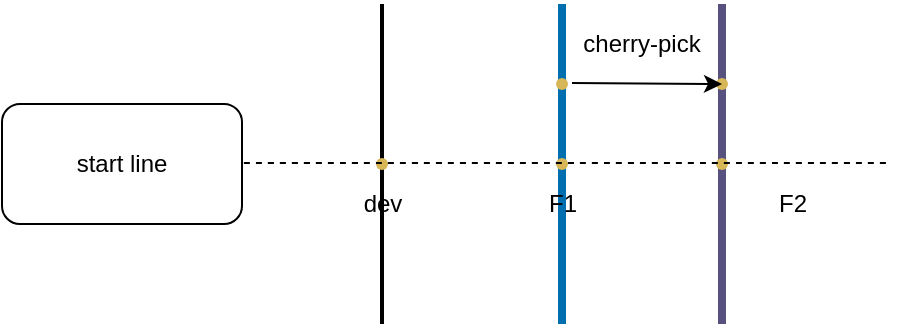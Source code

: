 <mxfile>
    <diagram id="-l4Dzl7arYn1sYrmqnic" name="Page-1">
        <mxGraphModel dx="1299" dy="917" grid="1" gridSize="10" guides="1" tooltips="1" connect="1" arrows="1" fold="1" page="1" pageScale="1" pageWidth="1000000" pageHeight="1000000" math="0" shadow="0">
            <root>
                <mxCell id="0"/>
                <mxCell id="1" parent="0"/>
                <mxCell id="2" value="" style="line;strokeWidth=4;direction=south;html=1;perimeter=backbonePerimeter;points=[];outlineConnect=0;fillColor=#1ba1e2;strokeColor=#006EAF;fontColor=#ffffff;" vertex="1" parent="1">
                    <mxGeometry x="535" y="230" width="10" height="160" as="geometry"/>
                </mxCell>
                <mxCell id="7" value="" style="line;strokeWidth=4;direction=south;html=1;perimeter=backbonePerimeter;points=[];outlineConnect=0;fillColor=#d0cee2;strokeColor=#56517e;" vertex="1" parent="1">
                    <mxGeometry x="615" y="230" width="10" height="160" as="geometry"/>
                </mxCell>
                <mxCell id="8" value="F1" style="text;html=1;align=center;verticalAlign=middle;resizable=0;points=[];autosize=1;strokeColor=none;fillColor=none;" vertex="1" parent="1">
                    <mxGeometry x="525" y="320" width="30" height="20" as="geometry"/>
                </mxCell>
                <mxCell id="9" value="F2" style="text;html=1;align=center;verticalAlign=middle;resizable=0;points=[];autosize=1;strokeColor=none;fillColor=none;" vertex="1" parent="1">
                    <mxGeometry x="640" y="320" width="30" height="20" as="geometry"/>
                </mxCell>
                <mxCell id="11" value="" style="line;strokeWidth=2;direction=south;html=1;" vertex="1" parent="1">
                    <mxGeometry x="445" y="230" width="10" height="160" as="geometry"/>
                </mxCell>
                <mxCell id="12" value="dev" style="text;html=1;align=center;verticalAlign=middle;resizable=0;points=[];autosize=1;strokeColor=none;fillColor=none;" vertex="1" parent="1">
                    <mxGeometry x="435" y="320" width="30" height="20" as="geometry"/>
                </mxCell>
                <mxCell id="17" value="" style="shape=waypoint;sketch=0;fillStyle=solid;size=6;pointerEvents=1;points=[];fillColor=#fff2cc;resizable=0;rotatable=0;perimeter=centerPerimeter;snapToPoint=1;strokeColor=#d6b656;" vertex="1" parent="1">
                    <mxGeometry x="520" y="290" width="40" height="40" as="geometry"/>
                </mxCell>
                <mxCell id="18" value="" style="shape=waypoint;sketch=0;fillStyle=solid;size=6;pointerEvents=1;points=[];fillColor=#fff2cc;resizable=0;rotatable=0;perimeter=centerPerimeter;snapToPoint=1;strokeColor=#d6b656;" vertex="1" parent="1">
                    <mxGeometry x="600" y="290" width="40" height="40" as="geometry"/>
                </mxCell>
                <mxCell id="23" value="" style="shape=waypoint;sketch=0;fillStyle=solid;size=6;pointerEvents=1;points=[];fillColor=#fff2cc;resizable=0;rotatable=0;perimeter=centerPerimeter;snapToPoint=1;strokeColor=#d6b656;" vertex="1" parent="1">
                    <mxGeometry x="430" y="290" width="40" height="40" as="geometry"/>
                </mxCell>
                <mxCell id="26" value="" style="shape=waypoint;sketch=0;fillStyle=solid;size=6;pointerEvents=1;points=[];fillColor=#fff2cc;resizable=0;rotatable=0;perimeter=centerPerimeter;snapToPoint=1;strokeColor=#d6b656;" vertex="1" parent="1">
                    <mxGeometry x="520" y="250" width="40" height="40" as="geometry"/>
                </mxCell>
                <mxCell id="32" value="" style="endArrow=none;dashed=1;html=1;curved=1;" edge="1" parent="1">
                    <mxGeometry width="50" height="50" relative="1" as="geometry">
                        <mxPoint x="375" y="309.5" as="sourcePoint"/>
                        <mxPoint x="705" y="309.5" as="targetPoint"/>
                    </mxGeometry>
                </mxCell>
                <mxCell id="33" value="start line" style="rounded=1;whiteSpace=wrap;html=1;strokeColor=default;" vertex="1" parent="1">
                    <mxGeometry x="260" y="280" width="120" height="60" as="geometry"/>
                </mxCell>
                <mxCell id="35" value="" style="shape=waypoint;sketch=0;fillStyle=solid;size=6;pointerEvents=1;points=[];fillColor=#fff2cc;resizable=0;rotatable=0;perimeter=centerPerimeter;snapToPoint=1;strokeColor=#d6b656;" vertex="1" parent="1">
                    <mxGeometry x="600" y="250" width="40" height="40" as="geometry"/>
                </mxCell>
                <mxCell id="37" value="" style="endArrow=classic;html=1;curved=1;" edge="1" parent="1">
                    <mxGeometry width="50" height="50" relative="1" as="geometry">
                        <mxPoint x="545" y="269.5" as="sourcePoint"/>
                        <mxPoint x="620" y="270" as="targetPoint"/>
                    </mxGeometry>
                </mxCell>
                <mxCell id="38" value="cherry-pick" style="text;html=1;strokeColor=none;fillColor=none;align=center;verticalAlign=middle;whiteSpace=wrap;rounded=0;" vertex="1" parent="1">
                    <mxGeometry x="510" y="230" width="140" height="40" as="geometry"/>
                </mxCell>
            </root>
        </mxGraphModel>
    </diagram>
</mxfile>